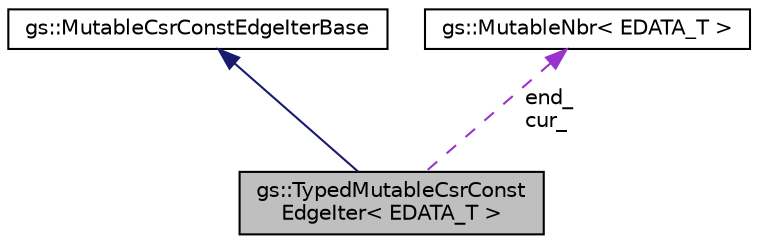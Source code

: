 digraph "gs::TypedMutableCsrConstEdgeIter&lt; EDATA_T &gt;"
{
 // LATEX_PDF_SIZE
  edge [fontname="Helvetica",fontsize="10",labelfontname="Helvetica",labelfontsize="10"];
  node [fontname="Helvetica",fontsize="10",shape=record];
  Node1 [label="gs::TypedMutableCsrConst\lEdgeIter\< EDATA_T \>",height=0.2,width=0.4,color="black", fillcolor="grey75", style="filled", fontcolor="black",tooltip=" "];
  Node2 -> Node1 [dir="back",color="midnightblue",fontsize="10",style="solid",fontname="Helvetica"];
  Node2 [label="gs::MutableCsrConstEdgeIterBase",height=0.2,width=0.4,color="black", fillcolor="white", style="filled",URL="$classgs_1_1MutableCsrConstEdgeIterBase.html",tooltip=" "];
  Node3 -> Node1 [dir="back",color="darkorchid3",fontsize="10",style="dashed",label=" end_\ncur_" ,fontname="Helvetica"];
  Node3 [label="gs::MutableNbr\< EDATA_T \>",height=0.2,width=0.4,color="black", fillcolor="white", style="filled",URL="$structgs_1_1MutableNbr.html",tooltip=" "];
}
